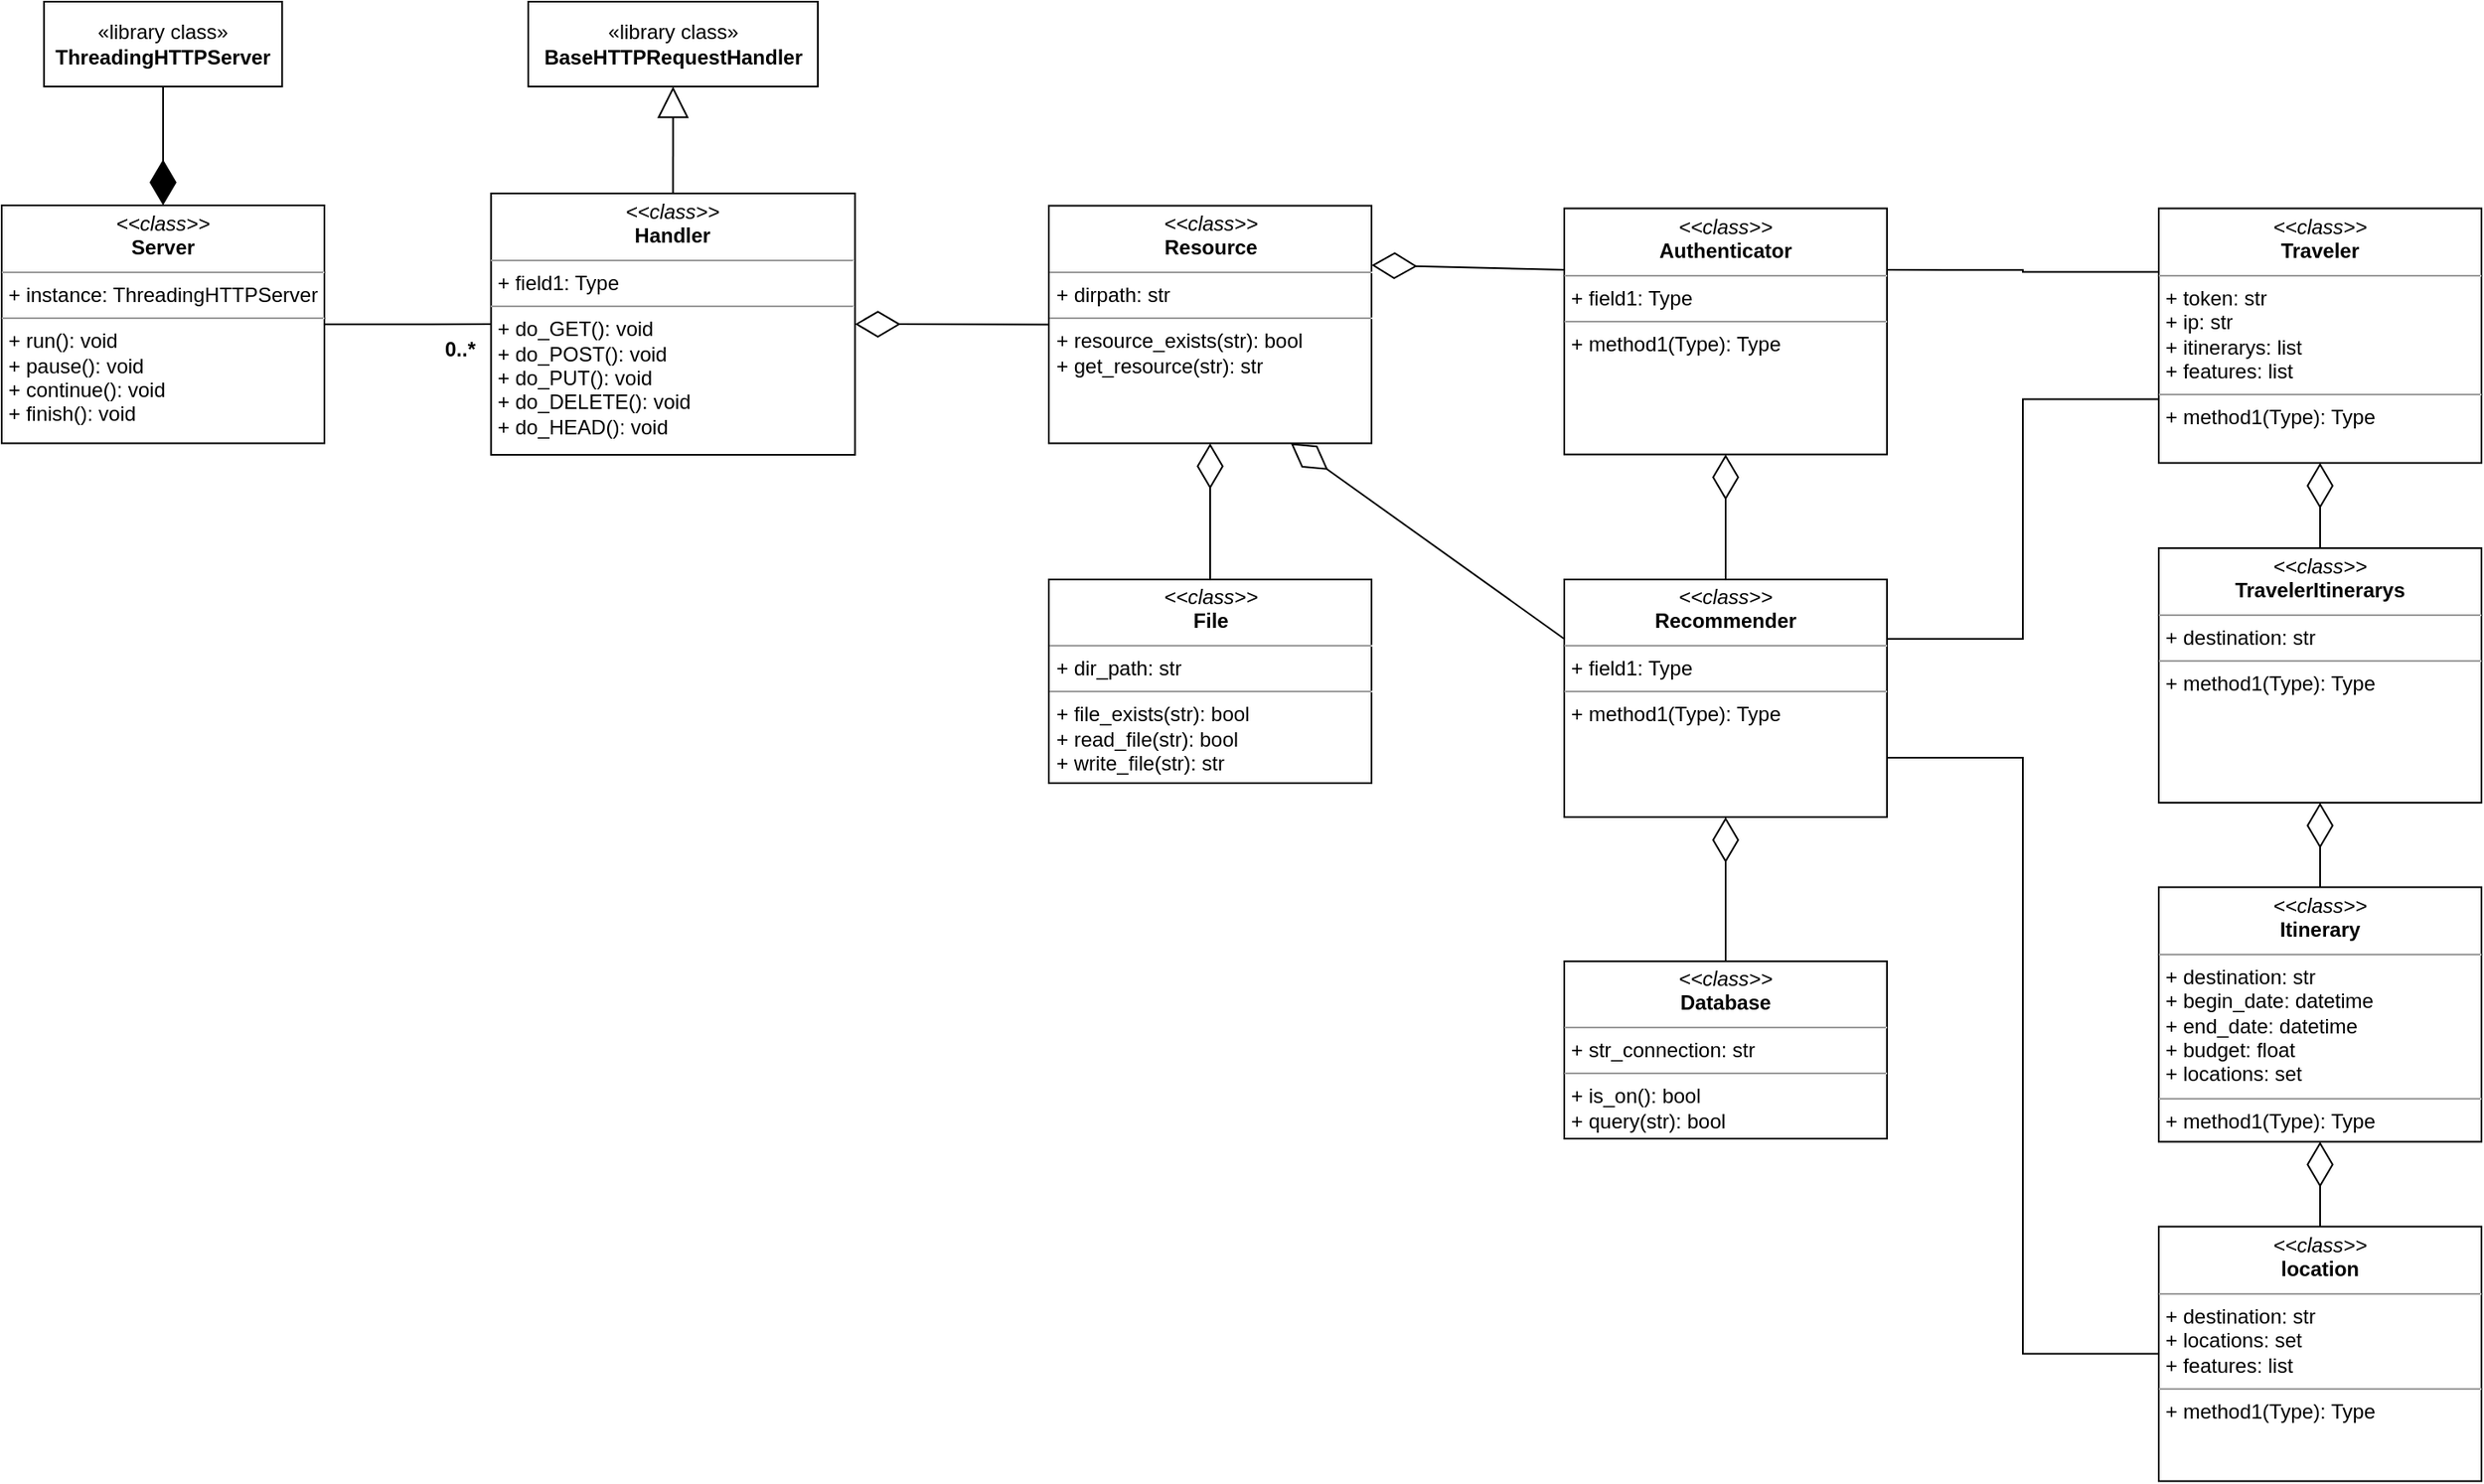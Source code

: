 <mxfile version="21.2.1" type="device">
  <diagram name="Página-1" id="W83xtEJMmamZggr5R-n2">
    <mxGraphModel dx="1600" dy="760" grid="1" gridSize="10" guides="1" tooltips="1" connect="1" arrows="1" fold="1" page="1" pageScale="1" pageWidth="827" pageHeight="1169" math="0" shadow="0">
      <root>
        <mxCell id="0" />
        <mxCell id="1" parent="0" />
        <mxCell id="Mctxi2W_aiQkZ-FzXaD9-50" value="&lt;p style=&quot;margin:0px;margin-top:4px;text-align:center;&quot;&gt;&lt;i&gt;&amp;lt;&amp;lt;class&amp;gt;&amp;gt;&lt;/i&gt;&lt;br&gt;&lt;b&gt;Handler&lt;/b&gt;&lt;/p&gt;&lt;hr size=&quot;1&quot;&gt;&lt;p style=&quot;margin:0px;margin-left:4px;&quot;&gt;+ field1: Type&lt;br&gt;&lt;/p&gt;&lt;hr size=&quot;1&quot;&gt;&lt;p style=&quot;margin:0px;margin-left:4px;&quot;&gt;+ do_GET(): void&lt;br&gt;+ do_POST(): void&lt;/p&gt;&lt;p style=&quot;margin:0px;margin-left:4px;&quot;&gt;+ do_PUT(): void&lt;/p&gt;&lt;p style=&quot;margin:0px;margin-left:4px;&quot;&gt;+ do_DELETE(): void&lt;br&gt;&lt;/p&gt;&lt;p style=&quot;margin:0px;margin-left:4px;&quot;&gt;+ do_HEAD(): void&lt;/p&gt;" style="verticalAlign=top;align=left;overflow=fill;fontSize=12;fontFamily=Helvetica;html=1;whiteSpace=wrap;" parent="1" vertex="1">
          <mxGeometry x="388.14" y="282.97" width="214.25" height="154.06" as="geometry" />
        </mxCell>
        <mxCell id="Mctxi2W_aiQkZ-FzXaD9-51" value="&lt;p style=&quot;margin:0px;margin-top:4px;text-align:center;&quot;&gt;&lt;i&gt;&amp;lt;&amp;lt;class&amp;gt;&amp;gt;&lt;/i&gt;&lt;br&gt;&lt;b&gt;Server&lt;/b&gt;&lt;/p&gt;&lt;hr size=&quot;1&quot;&gt;&lt;p style=&quot;margin:0px;margin-left:4px;&quot;&gt;+ instance: ThreadingHTTPServer&lt;/p&gt;&lt;hr size=&quot;1&quot;&gt;&lt;p style=&quot;margin:0px;margin-left:4px;&quot;&gt;+ run(): void&lt;/p&gt;&lt;p style=&quot;margin:0px;margin-left:4px;&quot;&gt;+ pause(): void&lt;/p&gt;&lt;p style=&quot;margin:0px;margin-left:4px;&quot;&gt;+ continue(): void&lt;/p&gt;&lt;p style=&quot;margin:0px;margin-left:4px;&quot;&gt;+ finish(): void&lt;/p&gt;" style="verticalAlign=top;align=left;overflow=fill;fontSize=12;fontFamily=Helvetica;html=1;whiteSpace=wrap;" parent="1" vertex="1">
          <mxGeometry x="100" y="290" width="190" height="140.23" as="geometry" />
        </mxCell>
        <mxCell id="Mctxi2W_aiQkZ-FzXaD9-52" value="&lt;p style=&quot;margin:0px;margin-top:4px;text-align:center;&quot;&gt;&lt;i&gt;&amp;lt;&amp;lt;class&amp;gt;&amp;gt;&lt;/i&gt;&lt;br&gt;&lt;b&gt;Resource&lt;/b&gt;&lt;/p&gt;&lt;hr size=&quot;1&quot;&gt;&lt;p style=&quot;margin:0px;margin-left:4px;&quot;&gt;+ dirpath: str&lt;br&gt;&lt;/p&gt;&lt;hr size=&quot;1&quot;&gt;&lt;p style=&quot;margin:0px;margin-left:4px;&quot;&gt;+ resource_exists(str): bool&lt;/p&gt;&lt;p style=&quot;margin:0px;margin-left:4px;&quot;&gt;+ get_resource(str): str&lt;br&gt;&lt;/p&gt;" style="verticalAlign=top;align=left;overflow=fill;fontSize=12;fontFamily=Helvetica;html=1;whiteSpace=wrap;" parent="1" vertex="1">
          <mxGeometry x="716.51" y="290.23" width="190" height="140" as="geometry" />
        </mxCell>
        <mxCell id="Mctxi2W_aiQkZ-FzXaD9-53" value="&lt;p style=&quot;margin:0px;margin-top:4px;text-align:center;&quot;&gt;&lt;i&gt;&amp;lt;&amp;lt;class&amp;gt;&amp;gt;&lt;/i&gt;&lt;br&gt;&lt;b&gt;Authenticator&lt;/b&gt;&lt;/p&gt;&lt;hr size=&quot;1&quot;&gt;&lt;p style=&quot;margin:0px;margin-left:4px;&quot;&gt;+ field1: Type&lt;br&gt;&lt;/p&gt;&lt;hr size=&quot;1&quot;&gt;&lt;p style=&quot;margin:0px;margin-left:4px;&quot;&gt;+ method1(Type): Type&lt;br&gt;&lt;/p&gt;" style="verticalAlign=top;align=left;overflow=fill;fontSize=12;fontFamily=Helvetica;html=1;whiteSpace=wrap;" parent="1" vertex="1">
          <mxGeometry x="1020" y="291.8" width="190" height="145" as="geometry" />
        </mxCell>
        <mxCell id="Mctxi2W_aiQkZ-FzXaD9-54" value="&lt;p style=&quot;margin:0px;margin-top:4px;text-align:center;&quot;&gt;&lt;i&gt;&amp;lt;&amp;lt;class&amp;gt;&amp;gt;&lt;/i&gt;&lt;br&gt;&lt;b&gt;Recommender&lt;/b&gt;&lt;/p&gt;&lt;hr size=&quot;1&quot;&gt;&lt;p style=&quot;margin:0px;margin-left:4px;&quot;&gt;+ field1: Type&lt;br&gt;&lt;/p&gt;&lt;hr size=&quot;1&quot;&gt;&lt;p style=&quot;margin:0px;margin-left:4px;&quot;&gt;+ method1(Type): Type&lt;br&gt;&lt;/p&gt;" style="verticalAlign=top;align=left;overflow=fill;fontSize=12;fontFamily=Helvetica;html=1;whiteSpace=wrap;" parent="1" vertex="1">
          <mxGeometry x="1020" y="510.47" width="190" height="140" as="geometry" />
        </mxCell>
        <mxCell id="Mctxi2W_aiQkZ-FzXaD9-56" value="" style="endArrow=none;html=1;edgeStyle=orthogonalEdgeStyle;rounded=0;exitX=1;exitY=0.5;exitDx=0;exitDy=0;entryX=0;entryY=0.5;entryDx=0;entryDy=0;" parent="1" source="Mctxi2W_aiQkZ-FzXaD9-51" target="Mctxi2W_aiQkZ-FzXaD9-50" edge="1">
          <mxGeometry relative="1" as="geometry">
            <mxPoint x="483.01" y="125.0" as="sourcePoint" />
            <mxPoint x="573.01" y="125.0" as="targetPoint" />
          </mxGeometry>
        </mxCell>
        <mxCell id="Mctxi2W_aiQkZ-FzXaD9-60" value="&lt;font style=&quot;font-size: 12px;&quot;&gt;&lt;b&gt;0..*&lt;/b&gt;&lt;/font&gt;" style="text;html=1;strokeColor=none;fillColor=none;align=center;verticalAlign=middle;whiteSpace=wrap;rounded=0;" parent="1" vertex="1">
          <mxGeometry x="340.01" y="360" width="60" height="30" as="geometry" />
        </mxCell>
        <mxCell id="Mctxi2W_aiQkZ-FzXaD9-65" value="«library class»&lt;br&gt;&lt;b&gt;BaseHTTPRequestHandler&lt;/b&gt;" style="html=1;whiteSpace=wrap;" parent="1" vertex="1">
          <mxGeometry x="410.02" y="170" width="170.5" height="50" as="geometry" />
        </mxCell>
        <mxCell id="Mctxi2W_aiQkZ-FzXaD9-68" value="" style="endArrow=block;endSize=16;endFill=0;html=1;rounded=0;entryX=0.5;entryY=1;entryDx=0;entryDy=0;exitX=0.5;exitY=0;exitDx=0;exitDy=0;" parent="1" source="Mctxi2W_aiQkZ-FzXaD9-50" target="Mctxi2W_aiQkZ-FzXaD9-65" edge="1">
          <mxGeometry width="160" relative="1" as="geometry">
            <mxPoint x="652.01" y="540" as="sourcePoint" />
            <mxPoint x="758.01" y="440.0" as="targetPoint" />
          </mxGeometry>
        </mxCell>
        <mxCell id="Mctxi2W_aiQkZ-FzXaD9-69" value="«library class»&lt;br&gt;&lt;b&gt;ThreadingHTTPServer&lt;/b&gt;" style="html=1;whiteSpace=wrap;" parent="1" vertex="1">
          <mxGeometry x="124.88" y="170" width="140.25" height="50" as="geometry" />
        </mxCell>
        <mxCell id="Mctxi2W_aiQkZ-FzXaD9-71" value="" style="endArrow=diamondThin;endFill=1;endSize=24;html=1;rounded=0;exitX=0.5;exitY=1;exitDx=0;exitDy=0;entryX=0.5;entryY=0;entryDx=0;entryDy=0;" parent="1" source="Mctxi2W_aiQkZ-FzXaD9-69" target="Mctxi2W_aiQkZ-FzXaD9-51" edge="1">
          <mxGeometry width="160" relative="1" as="geometry">
            <mxPoint x="710.01" y="370" as="sourcePoint" />
            <mxPoint x="320.01" y="250" as="targetPoint" />
          </mxGeometry>
        </mxCell>
        <mxCell id="Mctxi2W_aiQkZ-FzXaD9-72" value="" style="endArrow=diamondThin;endFill=0;endSize=24;html=1;rounded=0;entryX=1;entryY=0.5;entryDx=0;entryDy=0;exitX=0;exitY=0.5;exitDx=0;exitDy=0;" parent="1" source="Mctxi2W_aiQkZ-FzXaD9-52" target="Mctxi2W_aiQkZ-FzXaD9-50" edge="1">
          <mxGeometry width="160" relative="1" as="geometry">
            <mxPoint x="700.01" y="360" as="sourcePoint" />
            <mxPoint x="670.01" y="450.0" as="targetPoint" />
          </mxGeometry>
        </mxCell>
        <mxCell id="Mctxi2W_aiQkZ-FzXaD9-78" value="" style="endArrow=diamondThin;endFill=0;endSize=24;html=1;rounded=0;entryX=0.5;entryY=1;entryDx=0;entryDy=0;exitX=0.5;exitY=0;exitDx=0;exitDy=0;" parent="1" source="Mctxi2W_aiQkZ-FzXaD9-79" target="Mctxi2W_aiQkZ-FzXaD9-54" edge="1">
          <mxGeometry width="160" relative="1" as="geometry">
            <mxPoint x="780.01" y="760.47" as="sourcePoint" />
            <mxPoint x="750.01" y="780.47" as="targetPoint" />
          </mxGeometry>
        </mxCell>
        <mxCell id="Mctxi2W_aiQkZ-FzXaD9-79" value="&lt;p style=&quot;margin:0px;margin-top:4px;text-align:center;&quot;&gt;&lt;i&gt;&amp;lt;&amp;lt;class&amp;gt;&amp;gt;&lt;/i&gt;&lt;br&gt;&lt;b&gt;Database&lt;/b&gt;&lt;/p&gt;&lt;hr size=&quot;1&quot;&gt;&lt;p style=&quot;margin:0px;margin-left:4px;&quot;&gt;+ str_connection: str&lt;br&gt;&lt;/p&gt;&lt;hr size=&quot;1&quot;&gt;&lt;p style=&quot;border-color: var(--border-color); margin: 0px 0px 0px 4px;&quot;&gt;+ is_on(): bool&lt;/p&gt;&lt;p style=&quot;margin:0px;margin-left:4px;&quot;&gt;+ query(str): bool&lt;/p&gt;" style="verticalAlign=top;align=left;overflow=fill;fontSize=12;fontFamily=Helvetica;html=1;whiteSpace=wrap;" parent="1" vertex="1">
          <mxGeometry x="1020" y="735.47" width="190" height="104.53" as="geometry" />
        </mxCell>
        <mxCell id="HZqyk_B0RYxZIagJzKKh-5" value="&lt;p style=&quot;margin:0px;margin-top:4px;text-align:center;&quot;&gt;&lt;i&gt;&amp;lt;&amp;lt;class&amp;gt;&amp;gt;&lt;/i&gt;&lt;br&gt;&lt;b&gt;File&lt;/b&gt;&lt;/p&gt;&lt;hr size=&quot;1&quot;&gt;&lt;p style=&quot;margin:0px;margin-left:4px;&quot;&gt;+ dir_path: str&lt;br&gt;&lt;/p&gt;&lt;hr size=&quot;1&quot;&gt;&lt;p style=&quot;border-color: var(--border-color); margin: 0px 0px 0px 4px;&quot;&gt;+ file_exists(str): bool&lt;/p&gt;&lt;p style=&quot;margin:0px;margin-left:4px;&quot;&gt;+ read_file(str): bool&lt;/p&gt;&lt;p style=&quot;margin:0px;margin-left:4px;&quot;&gt;+ write_file(str): str&lt;br&gt;&lt;/p&gt;" style="verticalAlign=top;align=left;overflow=fill;fontSize=12;fontFamily=Helvetica;html=1;whiteSpace=wrap;" parent="1" vertex="1">
          <mxGeometry x="716.51" y="510.47" width="190" height="120" as="geometry" />
        </mxCell>
        <mxCell id="HZqyk_B0RYxZIagJzKKh-7" style="edgeStyle=orthogonalEdgeStyle;rounded=0;orthogonalLoop=1;jettySize=auto;html=1;exitX=0.5;exitY=1;exitDx=0;exitDy=0;" parent="1" source="Mctxi2W_aiQkZ-FzXaD9-79" target="Mctxi2W_aiQkZ-FzXaD9-79" edge="1">
          <mxGeometry relative="1" as="geometry" />
        </mxCell>
        <mxCell id="iNpBf-Y_miZb7KLnfe0j-1" value="&lt;p style=&quot;margin:0px;margin-top:4px;text-align:center;&quot;&gt;&lt;i&gt;&amp;lt;&amp;lt;class&amp;gt;&amp;gt;&lt;/i&gt;&lt;br&gt;&lt;b&gt;Itinerary&lt;/b&gt;&lt;/p&gt;&lt;hr size=&quot;1&quot;&gt;&lt;p style=&quot;margin:0px;margin-left:4px;&quot;&gt;+ destination: str&lt;/p&gt;&lt;p style=&quot;margin:0px;margin-left:4px;&quot;&gt;+ begin_date: datetime&lt;br&gt;&lt;/p&gt;&lt;p style=&quot;margin:0px;margin-left:4px;&quot;&gt;+ end_date: datetime&lt;/p&gt;&lt;p style=&quot;margin:0px;margin-left:4px;&quot;&gt;+ budget: float&lt;/p&gt;&lt;p style=&quot;margin:0px;margin-left:4px;&quot;&gt;+ locations: set&amp;nbsp;&lt;/p&gt;&lt;hr size=&quot;1&quot;&gt;&lt;p style=&quot;margin:0px;margin-left:4px;&quot;&gt;+ method1(Type): Type&lt;br&gt;&lt;/p&gt;" style="verticalAlign=top;align=left;overflow=fill;fontSize=12;fontFamily=Helvetica;html=1;whiteSpace=wrap;" parent="1" vertex="1">
          <mxGeometry x="1370" y="691.8" width="190" height="150" as="geometry" />
        </mxCell>
        <mxCell id="iNpBf-Y_miZb7KLnfe0j-3" value="&lt;p style=&quot;margin:0px;margin-top:4px;text-align:center;&quot;&gt;&lt;i&gt;&amp;lt;&amp;lt;class&amp;gt;&amp;gt;&lt;/i&gt;&lt;br&gt;&lt;b&gt;location&lt;/b&gt;&lt;/p&gt;&lt;hr size=&quot;1&quot;&gt;&lt;p style=&quot;margin:0px;margin-left:4px;&quot;&gt;+ destination: str&lt;/p&gt;&lt;p style=&quot;margin:0px;margin-left:4px;&quot;&gt;+ locations: set&amp;nbsp;&lt;/p&gt;&lt;p style=&quot;margin:0px;margin-left:4px;&quot;&gt;+ features: list&lt;/p&gt;&lt;hr size=&quot;1&quot;&gt;&lt;p style=&quot;margin:0px;margin-left:4px;&quot;&gt;+ method1(Type): Type&lt;br&gt;&lt;/p&gt;" style="verticalAlign=top;align=left;overflow=fill;fontSize=12;fontFamily=Helvetica;html=1;whiteSpace=wrap;" parent="1" vertex="1">
          <mxGeometry x="1370" y="891.8" width="190" height="150" as="geometry" />
        </mxCell>
        <mxCell id="iNpBf-Y_miZb7KLnfe0j-4" value="" style="endArrow=diamondThin;endFill=0;endSize=24;html=1;rounded=0;entryX=0.5;entryY=1;entryDx=0;entryDy=0;exitX=0.5;exitY=0;exitDx=0;exitDy=0;" parent="1" source="iNpBf-Y_miZb7KLnfe0j-3" target="iNpBf-Y_miZb7KLnfe0j-1" edge="1">
          <mxGeometry width="160" relative="1" as="geometry">
            <mxPoint x="1119.5" y="951.8" as="sourcePoint" />
            <mxPoint x="1319.5" y="901.8" as="targetPoint" />
          </mxGeometry>
        </mxCell>
        <mxCell id="iNpBf-Y_miZb7KLnfe0j-5" value="&lt;p style=&quot;margin:0px;margin-top:4px;text-align:center;&quot;&gt;&lt;i&gt;&amp;lt;&amp;lt;class&amp;gt;&amp;gt;&lt;/i&gt;&lt;br&gt;&lt;b&gt;TravelerItinerarys&lt;/b&gt;&lt;/p&gt;&lt;hr size=&quot;1&quot;&gt;&lt;p style=&quot;margin:0px;margin-left:4px;&quot;&gt;+ destination: str&lt;/p&gt;&lt;hr size=&quot;1&quot;&gt;&lt;p style=&quot;margin:0px;margin-left:4px;&quot;&gt;+ method1(Type): Type&lt;br&gt;&lt;/p&gt;" style="verticalAlign=top;align=left;overflow=fill;fontSize=12;fontFamily=Helvetica;html=1;whiteSpace=wrap;" parent="1" vertex="1">
          <mxGeometry x="1370" y="492.03" width="190" height="150" as="geometry" />
        </mxCell>
        <mxCell id="iNpBf-Y_miZb7KLnfe0j-6" value="" style="endArrow=diamondThin;endFill=0;endSize=24;html=1;rounded=0;entryX=0.5;entryY=1;entryDx=0;entryDy=0;exitX=0.5;exitY=0;exitDx=0;exitDy=0;" parent="1" source="iNpBf-Y_miZb7KLnfe0j-1" target="iNpBf-Y_miZb7KLnfe0j-5" edge="1">
          <mxGeometry width="160" relative="1" as="geometry">
            <mxPoint x="1615" y="722.03" as="sourcePoint" />
            <mxPoint x="1615" y="652.03" as="targetPoint" />
          </mxGeometry>
        </mxCell>
        <mxCell id="iNpBf-Y_miZb7KLnfe0j-7" value="&lt;p style=&quot;margin:0px;margin-top:4px;text-align:center;&quot;&gt;&lt;i&gt;&amp;lt;&amp;lt;class&amp;gt;&amp;gt;&lt;/i&gt;&lt;br&gt;&lt;b&gt;Traveler&lt;/b&gt;&lt;/p&gt;&lt;hr size=&quot;1&quot;&gt;&lt;p style=&quot;margin:0px;margin-left:4px;&quot;&gt;+ token: str&lt;/p&gt;&lt;p style=&quot;margin:0px;margin-left:4px;&quot;&gt;+ ip: str&lt;/p&gt;&lt;p style=&quot;margin:0px;margin-left:4px;&quot;&gt;+ itinerarys: list&lt;/p&gt;&lt;p style=&quot;margin:0px;margin-left:4px;&quot;&gt;+ features: list&lt;/p&gt;&lt;hr size=&quot;1&quot;&gt;&lt;p style=&quot;margin:0px;margin-left:4px;&quot;&gt;+ method1(Type): Type&lt;br&gt;&lt;/p&gt;" style="verticalAlign=top;align=left;overflow=fill;fontSize=12;fontFamily=Helvetica;html=1;whiteSpace=wrap;" parent="1" vertex="1">
          <mxGeometry x="1370" y="291.8" width="190" height="150" as="geometry" />
        </mxCell>
        <mxCell id="iNpBf-Y_miZb7KLnfe0j-8" value="" style="endArrow=diamondThin;endFill=0;endSize=24;html=1;rounded=0;entryX=0.5;entryY=1;entryDx=0;entryDy=0;" parent="1" source="iNpBf-Y_miZb7KLnfe0j-5" target="iNpBf-Y_miZb7KLnfe0j-7" edge="1">
          <mxGeometry width="160" relative="1" as="geometry">
            <mxPoint x="1510" y="451.8" as="sourcePoint" />
            <mxPoint x="1510" y="671.8" as="targetPoint" />
          </mxGeometry>
        </mxCell>
        <mxCell id="iNpBf-Y_miZb7KLnfe0j-12" value="" style="endArrow=none;html=1;edgeStyle=orthogonalEdgeStyle;rounded=0;exitX=1;exitY=0.75;exitDx=0;exitDy=0;entryX=0;entryY=0.5;entryDx=0;entryDy=0;" parent="1" source="Mctxi2W_aiQkZ-FzXaD9-54" target="iNpBf-Y_miZb7KLnfe0j-3" edge="1">
          <mxGeometry relative="1" as="geometry">
            <mxPoint x="1350" y="711.8" as="sourcePoint" />
            <mxPoint x="1510" y="711.8" as="targetPoint" />
          </mxGeometry>
        </mxCell>
        <mxCell id="iNpBf-Y_miZb7KLnfe0j-15" value="" style="endArrow=none;html=1;edgeStyle=orthogonalEdgeStyle;rounded=0;exitX=0;exitY=0.75;exitDx=0;exitDy=0;entryX=1;entryY=0.25;entryDx=0;entryDy=0;" parent="1" source="iNpBf-Y_miZb7KLnfe0j-7" target="Mctxi2W_aiQkZ-FzXaD9-54" edge="1">
          <mxGeometry relative="1" as="geometry">
            <mxPoint x="1192.01" y="286.91" as="sourcePoint" />
            <mxPoint x="1279.01" y="516.91" as="targetPoint" />
          </mxGeometry>
        </mxCell>
        <mxCell id="iNpBf-Y_miZb7KLnfe0j-16" value="" style="endArrow=none;html=1;edgeStyle=orthogonalEdgeStyle;rounded=0;exitX=0;exitY=0.25;exitDx=0;exitDy=0;entryX=1;entryY=0.25;entryDx=0;entryDy=0;" parent="1" source="iNpBf-Y_miZb7KLnfe0j-7" target="Mctxi2W_aiQkZ-FzXaD9-53" edge="1">
          <mxGeometry relative="1" as="geometry">
            <mxPoint x="1380" y="379.8" as="sourcePoint" />
            <mxPoint x="1270" y="506.8" as="targetPoint" />
          </mxGeometry>
        </mxCell>
        <mxCell id="iNpBf-Y_miZb7KLnfe0j-17" value="" style="endArrow=diamondThin;endFill=0;endSize=24;html=1;rounded=0;entryX=0.5;entryY=1;entryDx=0;entryDy=0;exitX=0.5;exitY=0;exitDx=0;exitDy=0;" parent="1" source="HZqyk_B0RYxZIagJzKKh-5" target="Mctxi2W_aiQkZ-FzXaD9-52" edge="1">
          <mxGeometry width="160" relative="1" as="geometry">
            <mxPoint x="846.51" y="526.8" as="sourcePoint" />
            <mxPoint x="846.51" y="441.8" as="targetPoint" />
          </mxGeometry>
        </mxCell>
        <mxCell id="iNpBf-Y_miZb7KLnfe0j-18" value="" style="endArrow=diamondThin;endFill=0;endSize=24;html=1;rounded=0;entryX=0.5;entryY=1;entryDx=0;entryDy=0;exitX=0.5;exitY=0;exitDx=0;exitDy=0;" parent="1" source="Mctxi2W_aiQkZ-FzXaD9-54" target="Mctxi2W_aiQkZ-FzXaD9-53" edge="1">
          <mxGeometry width="160" relative="1" as="geometry">
            <mxPoint x="825" y="520.8" as="sourcePoint" />
            <mxPoint x="825" y="444.8" as="targetPoint" />
          </mxGeometry>
        </mxCell>
        <mxCell id="iNpBf-Y_miZb7KLnfe0j-19" value="" style="endArrow=diamondThin;endFill=0;endSize=24;html=1;rounded=0;entryX=0.75;entryY=1;entryDx=0;entryDy=0;exitX=0;exitY=0.25;exitDx=0;exitDy=0;" parent="1" source="Mctxi2W_aiQkZ-FzXaD9-54" target="Mctxi2W_aiQkZ-FzXaD9-52" edge="1">
          <mxGeometry width="160" relative="1" as="geometry">
            <mxPoint x="825" y="410.8" as="sourcePoint" />
            <mxPoint x="825" y="334.8" as="targetPoint" />
          </mxGeometry>
        </mxCell>
        <mxCell id="iNpBf-Y_miZb7KLnfe0j-20" value="" style="endArrow=diamondThin;endFill=0;endSize=24;html=1;rounded=0;exitX=0;exitY=0.25;exitDx=0;exitDy=0;entryX=1;entryY=0.25;entryDx=0;entryDy=0;" parent="1" source="Mctxi2W_aiQkZ-FzXaD9-53" target="Mctxi2W_aiQkZ-FzXaD9-52" edge="1">
          <mxGeometry width="160" relative="1" as="geometry">
            <mxPoint x="980" y="276.8" as="sourcePoint" />
            <mxPoint x="950" y="196.8" as="targetPoint" />
          </mxGeometry>
        </mxCell>
      </root>
    </mxGraphModel>
  </diagram>
</mxfile>
